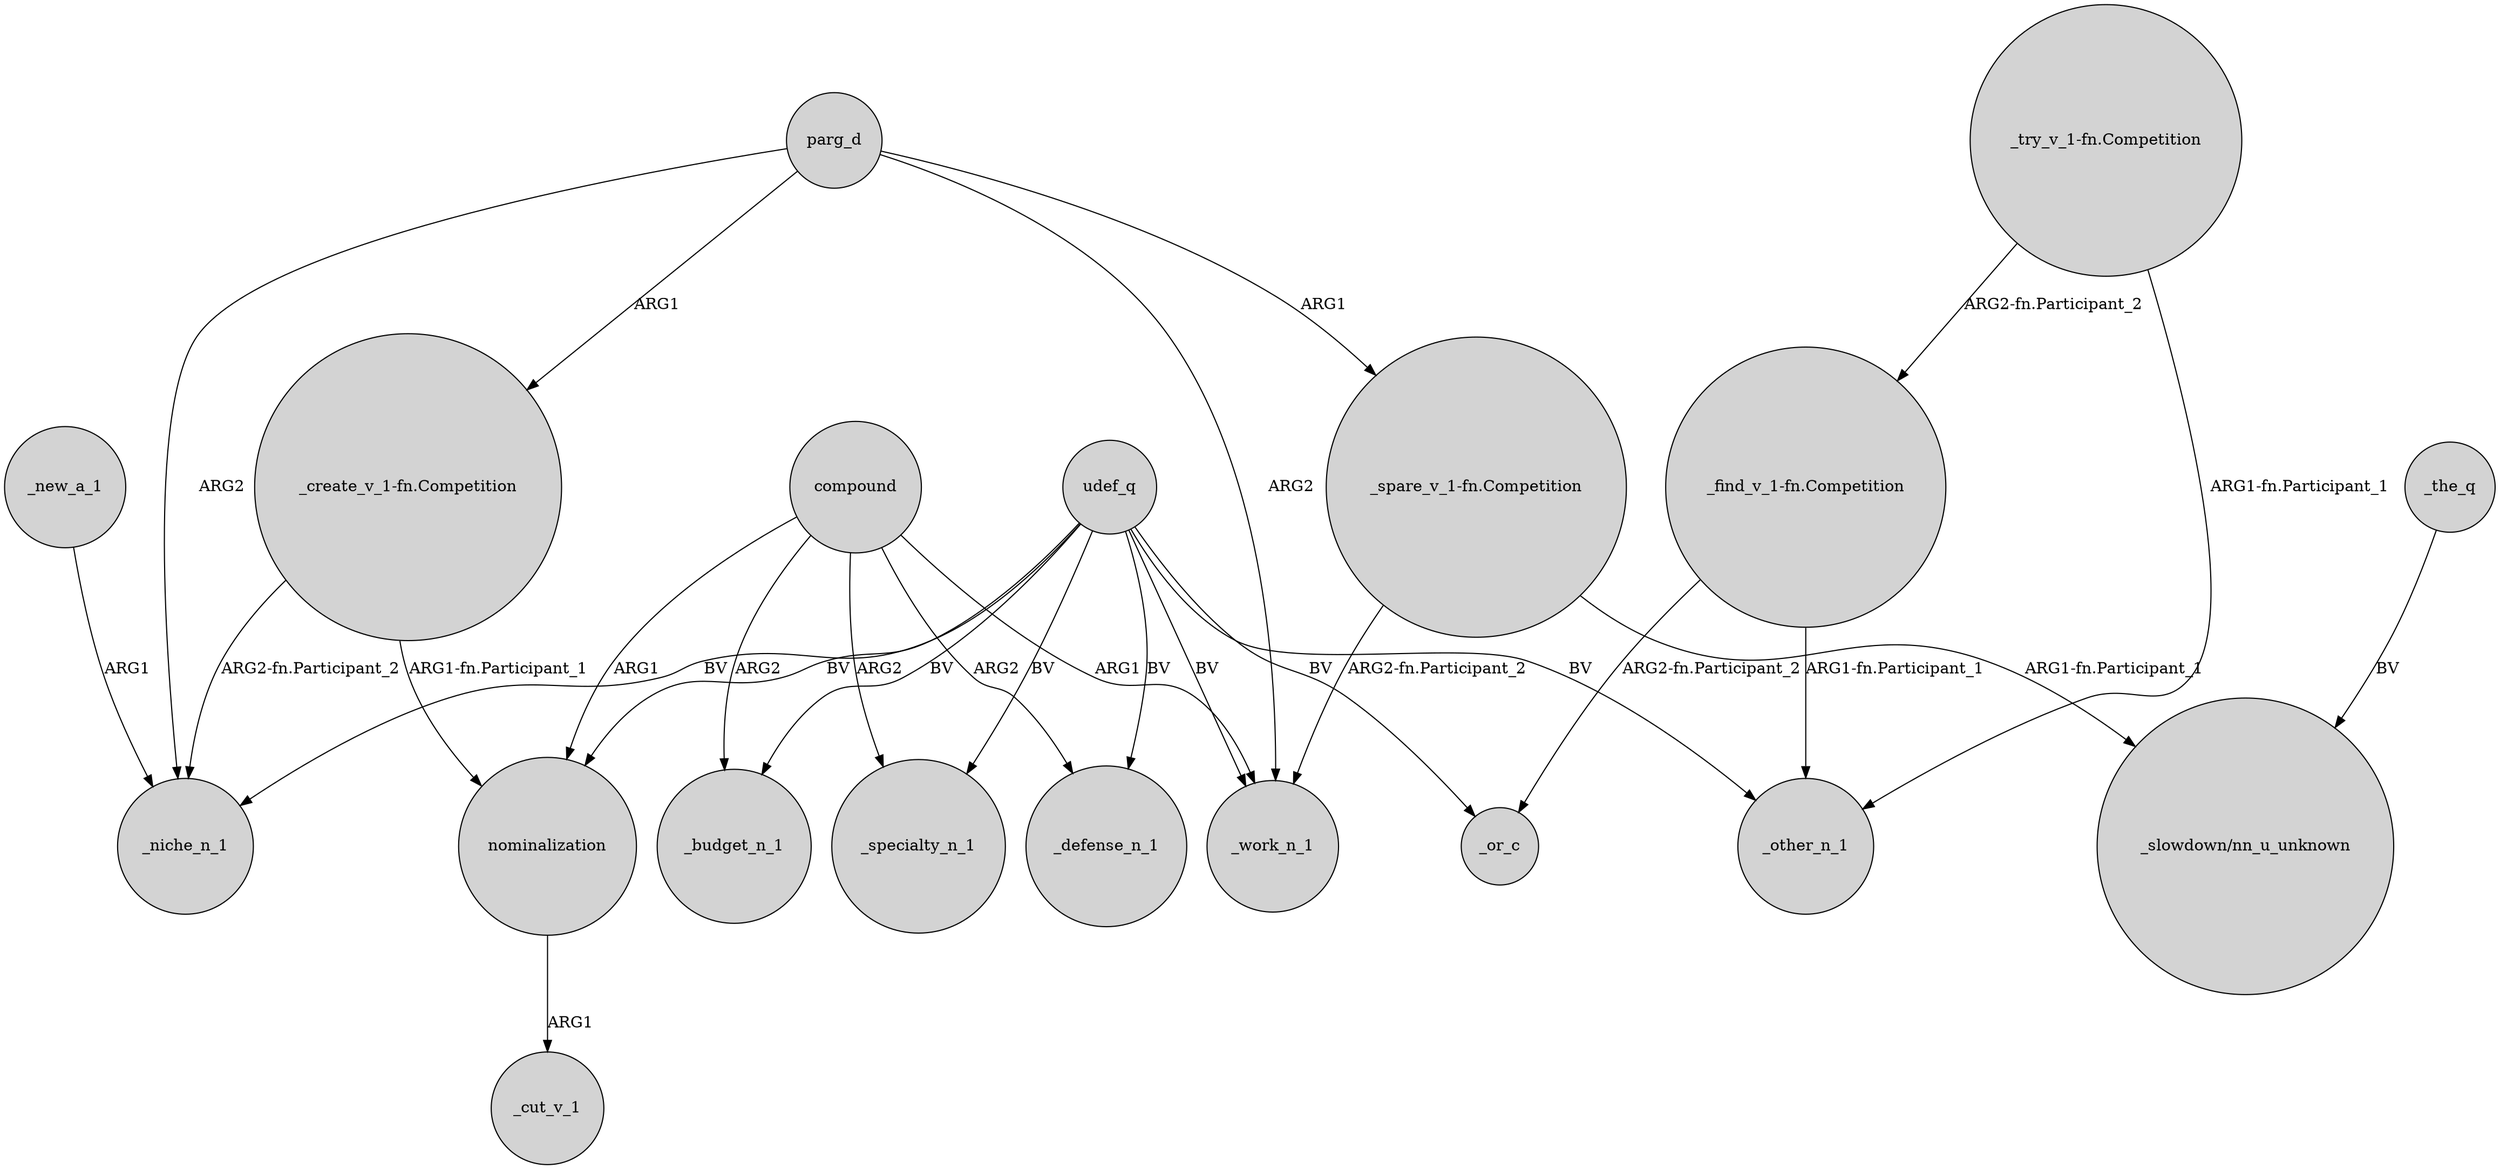 digraph {
	node [shape=circle style=filled]
	_new_a_1 -> _niche_n_1 [label=ARG1]
	"_create_v_1-fn.Competition" -> _niche_n_1 [label="ARG2-fn.Participant_2"]
	compound -> _specialty_n_1 [label=ARG2]
	_the_q -> "_slowdown/nn_u_unknown" [label=BV]
	udef_q -> _specialty_n_1 [label=BV]
	udef_q -> nominalization [label=BV]
	parg_d -> "_spare_v_1-fn.Competition" [label=ARG1]
	compound -> _budget_n_1 [label=ARG2]
	udef_q -> _other_n_1 [label=BV]
	udef_q -> _niche_n_1 [label=BV]
	udef_q -> _work_n_1 [label=BV]
	udef_q -> _defense_n_1 [label=BV]
	"_spare_v_1-fn.Competition" -> _work_n_1 [label="ARG2-fn.Participant_2"]
	compound -> _work_n_1 [label=ARG1]
	"_try_v_1-fn.Competition" -> _other_n_1 [label="ARG1-fn.Participant_1"]
	udef_q -> _or_c [label=BV]
	parg_d -> _work_n_1 [label=ARG2]
	compound -> nominalization [label=ARG1]
	"_create_v_1-fn.Competition" -> nominalization [label="ARG1-fn.Participant_1"]
	udef_q -> _budget_n_1 [label=BV]
	parg_d -> "_create_v_1-fn.Competition" [label=ARG1]
	nominalization -> _cut_v_1 [label=ARG1]
	parg_d -> _niche_n_1 [label=ARG2]
	"_spare_v_1-fn.Competition" -> "_slowdown/nn_u_unknown" [label="ARG1-fn.Participant_1"]
	"_find_v_1-fn.Competition" -> _or_c [label="ARG2-fn.Participant_2"]
	"_try_v_1-fn.Competition" -> "_find_v_1-fn.Competition" [label="ARG2-fn.Participant_2"]
	compound -> _defense_n_1 [label=ARG2]
	"_find_v_1-fn.Competition" -> _other_n_1 [label="ARG1-fn.Participant_1"]
}
